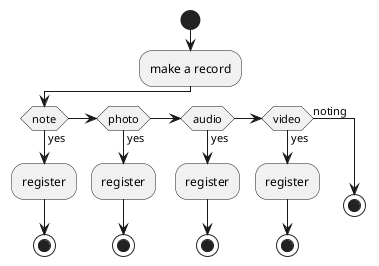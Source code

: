 @startuml meusys
start
:make a record;
if (note) then (yes)
  :register;
  stop
elseif (photo) then (yes)
  :register;
  stop
elseif (audio) then (yes)
  :register;
  stop
elseif (video) then (yes)
  :register;
  stop
else (noting)
  stop
endif
@enduml
